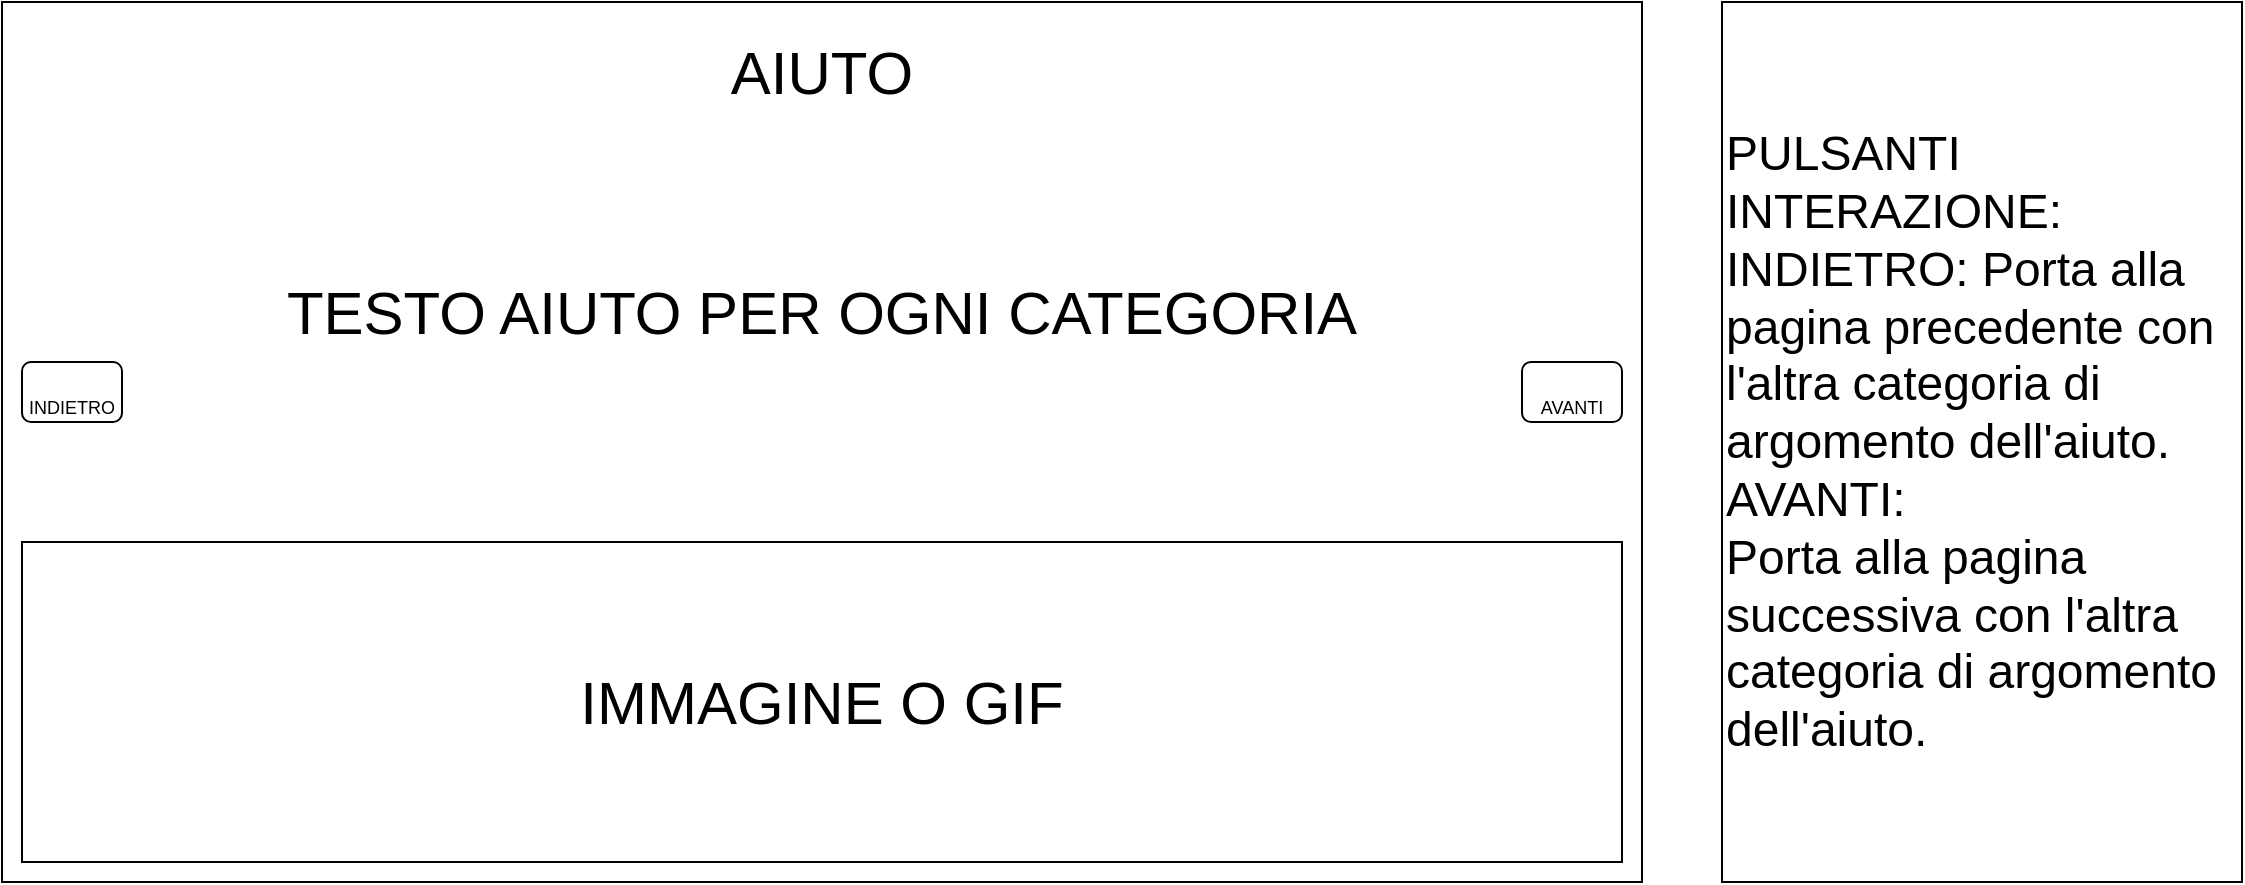 <mxfile version="20.0.1" type="device"><diagram id="mNLEBdreLaiMa6o5lqCP" name="Page-1"><mxGraphModel dx="2076" dy="958" grid="1" gridSize="10" guides="1" tooltips="1" connect="1" arrows="1" fold="1" page="1" pageScale="1" pageWidth="827" pageHeight="1169" math="0" shadow="0"><root><mxCell id="0"/><mxCell id="1" parent="0"/><mxCell id="zfJk5uKlJu-V8-u-ACMS-1" value="" style="rounded=0;whiteSpace=wrap;html=1;" vertex="1" parent="1"><mxGeometry width="820" height="440" as="geometry"/></mxCell><mxCell id="zfJk5uKlJu-V8-u-ACMS-2" value="&lt;font style=&quot;font-size: 30px;&quot;&gt;AIUTO&lt;/font&gt;" style="text;html=1;strokeColor=none;fillColor=none;align=center;verticalAlign=middle;whiteSpace=wrap;rounded=0;" vertex="1" parent="1"><mxGeometry y="10" width="820" height="50" as="geometry"/></mxCell><mxCell id="zfJk5uKlJu-V8-u-ACMS-3" value="TESTO AIUTO PER OGNI CATEGORIA" style="text;html=1;strokeColor=none;fillColor=none;align=center;verticalAlign=middle;whiteSpace=wrap;rounded=0;fontSize=30;" vertex="1" parent="1"><mxGeometry y="50" width="820" height="210" as="geometry"/></mxCell><mxCell id="zfJk5uKlJu-V8-u-ACMS-4" value="IMMAGINE O GIF" style="rounded=0;whiteSpace=wrap;html=1;fontSize=30;" vertex="1" parent="1"><mxGeometry x="10" y="270" width="800" height="160" as="geometry"/></mxCell><mxCell id="zfJk5uKlJu-V8-u-ACMS-5" value="&lt;font style=&quot;font-size: 9px;&quot;&gt;INDIETRO&lt;/font&gt;" style="rounded=1;whiteSpace=wrap;html=1;fontSize=30;align=center;" vertex="1" parent="1"><mxGeometry x="10" y="180" width="50" height="30" as="geometry"/></mxCell><mxCell id="zfJk5uKlJu-V8-u-ACMS-6" value="&lt;font style=&quot;font-size: 9px;&quot;&gt;AVANTI&lt;/font&gt;" style="rounded=1;whiteSpace=wrap;html=1;fontSize=30;align=center;" vertex="1" parent="1"><mxGeometry x="760" y="180" width="50" height="30" as="geometry"/></mxCell><mxCell id="zfJk5uKlJu-V8-u-ACMS-8" value="&lt;font style=&quot;font-size: 24px;&quot;&gt;PULSANTI INTERAZIONE:&lt;br&gt;INDIETRO: Porta alla pagina precedente con l'altra categoria di argomento dell'aiuto.&lt;br&gt;AVANTI:&lt;br&gt;Porta alla pagina successiva con l'altra categoria di argomento dell'aiuto.&lt;br&gt;&lt;/font&gt;" style="rounded=0;whiteSpace=wrap;html=1;fontSize=9;align=left;" vertex="1" parent="1"><mxGeometry x="860" width="260" height="440" as="geometry"/></mxCell></root></mxGraphModel></diagram></mxfile>